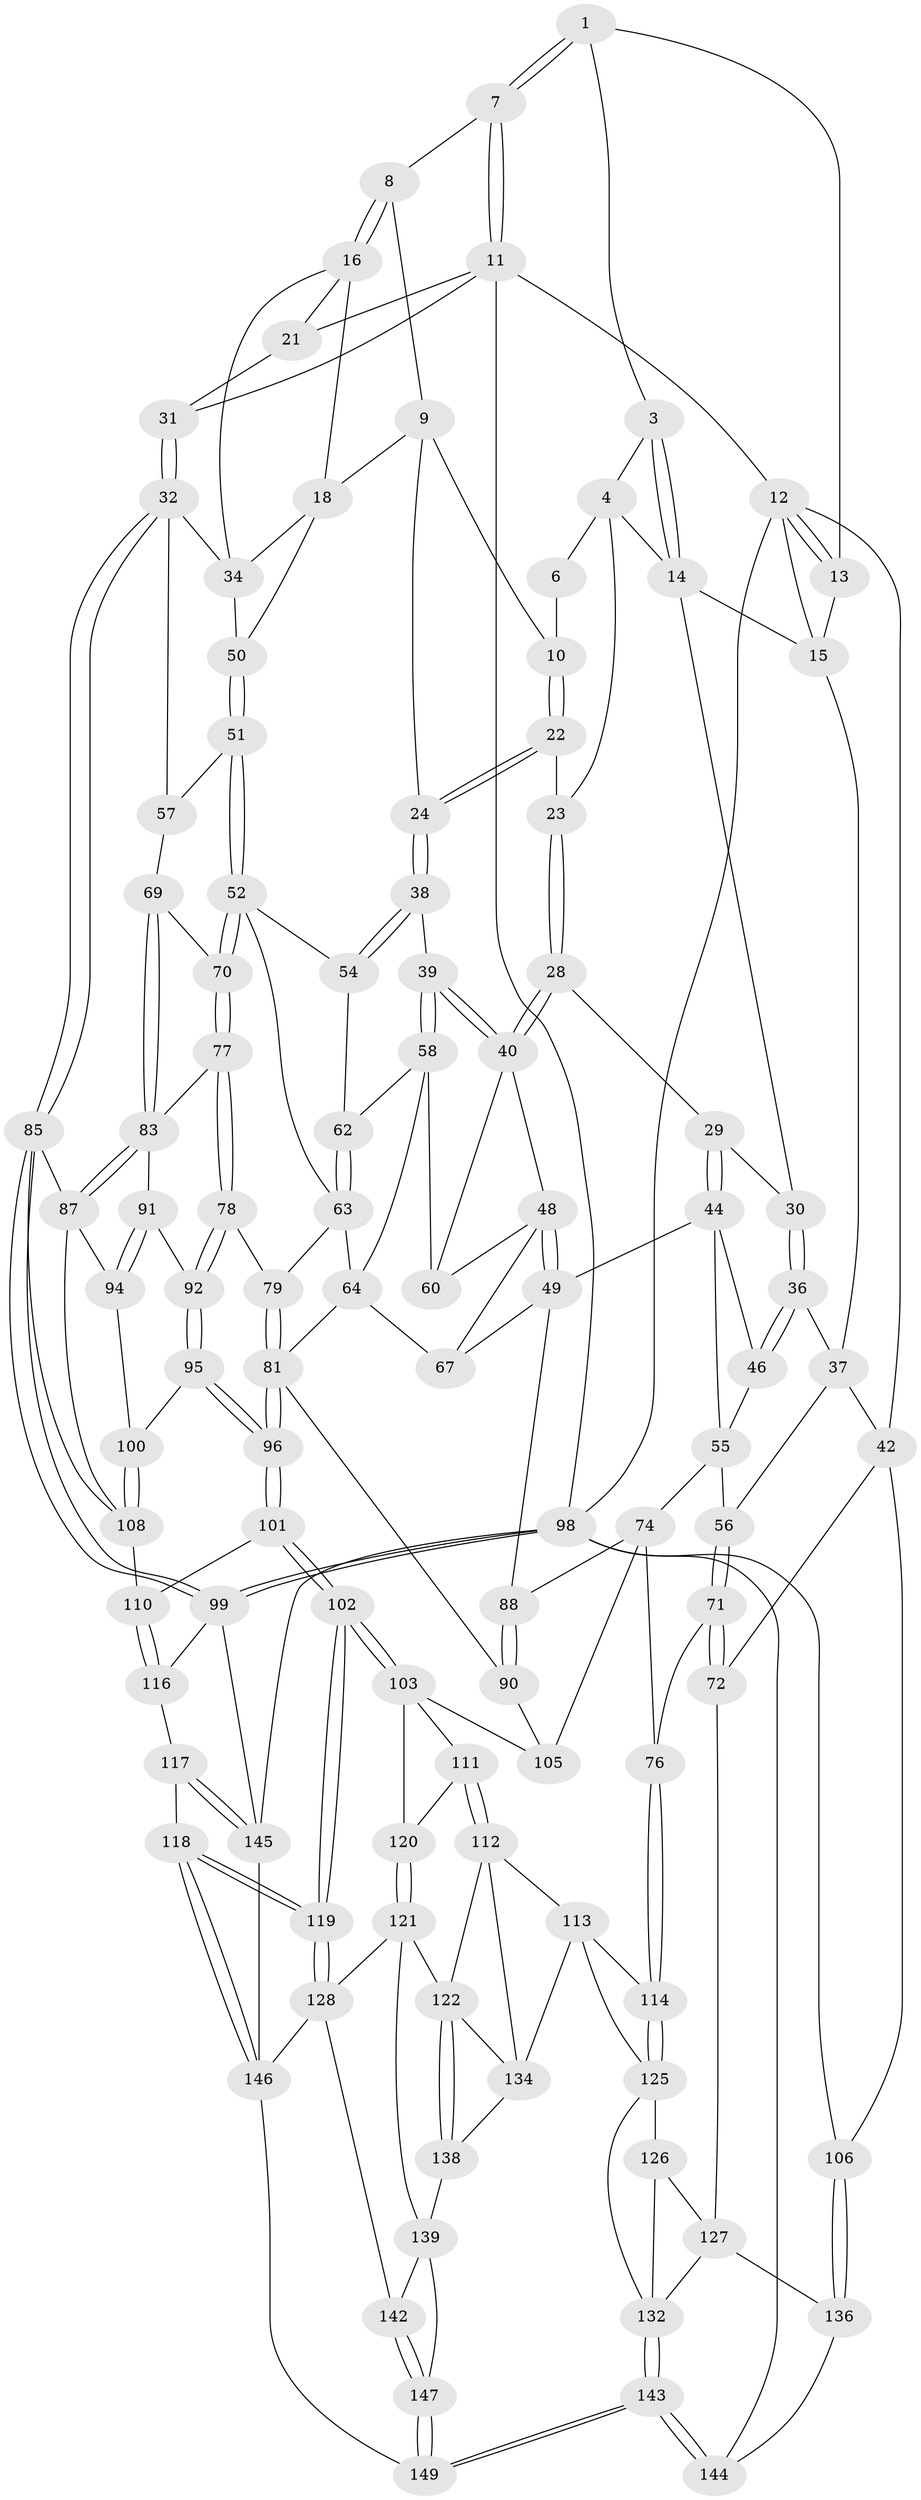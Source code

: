 // original degree distribution, {3: 0.013333333333333334, 4: 0.24666666666666667, 5: 0.5066666666666667, 6: 0.23333333333333334}
// Generated by graph-tools (version 1.1) at 2025/11/02/27/25 16:11:55]
// undirected, 105 vertices, 239 edges
graph export_dot {
graph [start="1"]
  node [color=gray90,style=filled];
  1 [pos="+0.5963159982589008+0",super="+2"];
  3 [pos="+0.3541303306023186+0"];
  4 [pos="+0.4096378341760861+0.05034393246160107",super="+5"];
  6 [pos="+0.5287760106049589+0.020285322484671464"];
  7 [pos="+0.7830851956967262+0"];
  8 [pos="+0.7813752838636426+0"];
  9 [pos="+0.6771356147114709+0",super="+19"];
  10 [pos="+0.5868465978114967+0.08336494603726353"];
  11 [pos="+1+0",super="+20"];
  12 [pos="+0+0",super="+27"];
  13 [pos="+0.08511843204951428+0"];
  14 [pos="+0.2400052396279717+0.12540154683734953",super="+25"];
  15 [pos="+0.1581148585610263+0.0864725488547214",super="+26"];
  16 [pos="+0.8401089053447915+0.030023061680160473",super="+17"];
  18 [pos="+0.7530532242397148+0.20530988721999352",super="+43"];
  21 [pos="+0.9760798326054421+0.043898016853282505"];
  22 [pos="+0.5507837823943074+0.1559869081321382"];
  23 [pos="+0.4593931048265363+0.16412032028846607"];
  24 [pos="+0.6703110755546708+0.23708434795516087"];
  28 [pos="+0.4439948069539811+0.18675917760602698"];
  29 [pos="+0.3924907408683295+0.21091342934368204"];
  30 [pos="+0.2564845880965133+0.1777377305950926"];
  31 [pos="+1+0.17426509498558657"];
  32 [pos="+1+0.3018137429408085",super="+33"];
  34 [pos="+1+0.21024600766174364",super="+35"];
  36 [pos="+0.20132251190904815+0.25209274111651914"];
  37 [pos="+0.07845821071670457+0.20453686141541125",super="+41"];
  38 [pos="+0.6682845127999603+0.24825535036716243"];
  39 [pos="+0.5897223605582156+0.3222736573010618"];
  40 [pos="+0.4814144378293663+0.28395472860963816",super="+47"];
  42 [pos="+0+0.3778780401607358",super="+73"];
  44 [pos="+0.3216086488428634+0.3802564083137373",super="+45"];
  46 [pos="+0.2031664929026677+0.26323486011911873"];
  48 [pos="+0.374335898011807+0.3825280003266647",super="+61"];
  49 [pos="+0.34946876282831063+0.38769415760262677",super="+80"];
  50 [pos="+0.8280231091513963+0.2928707786882737"];
  51 [pos="+0.8352838746673505+0.3463415833239535"];
  52 [pos="+0.7930901802123492+0.38487230571975467",super="+53"];
  54 [pos="+0.6989901756877509+0.3161795380886318"];
  55 [pos="+0.08590473280378025+0.37080649161755935",super="+68"];
  56 [pos="+0.08054669547548969+0.37083336603458117"];
  57 [pos="+0.9477826215062124+0.36083512195425194"];
  58 [pos="+0.5887769800046089+0.32585893357812007",super="+59"];
  60 [pos="+0.4876739638808573+0.35210991714636486"];
  62 [pos="+0.6441594246913449+0.38797596402277984"];
  63 [pos="+0.6430727116069636+0.4298004722296998",super="+65"];
  64 [pos="+0.5679874998951903+0.3942376568787065",super="+66"];
  67 [pos="+0.49281201831412996+0.4236046232984894"];
  69 [pos="+0.8754866497584242+0.453491377535297"];
  70 [pos="+0.7929581283612842+0.40935604253026503"];
  71 [pos="+0.04029619416183612+0.6669008641643894"];
  72 [pos="+0.010029958073717427+0.6787811191796272"];
  74 [pos="+0.23858079080904757+0.5121259931031447",super="+75"];
  76 [pos="+0.18231530872307958+0.6405795698273079"];
  77 [pos="+0.7681611378153276+0.4535146701749744"];
  78 [pos="+0.689588850604971+0.4726141807337796"];
  79 [pos="+0.6712874958576399+0.4695504607186866"];
  81 [pos="+0.5830066203771305+0.5586669044176285",super="+82"];
  83 [pos="+0.8922257597007718+0.5226668322080178",super="+84"];
  85 [pos="+1+0.6787059220961754",super="+86"];
  87 [pos="+0.9281028424770317+0.5753837121579815",super="+93"];
  88 [pos="+0.4267232821428687+0.4918897921348978",super="+89"];
  90 [pos="+0.49734033766165564+0.5457340182284224",super="+97"];
  91 [pos="+0.7810478062533357+0.5067644431659702"];
  92 [pos="+0.7390610745322171+0.5648772745502522"];
  94 [pos="+0.8232633723505183+0.5722323888932361"];
  95 [pos="+0.7389863478963352+0.5955570895475113"];
  96 [pos="+0.6163276333121297+0.6350467696142642"];
  98 [pos="+1+1",super="+107"];
  99 [pos="+1+0.7493184460131713",super="+115"];
  100 [pos="+0.7423045268943363+0.5969015355117296"];
  101 [pos="+0.6053331773832988+0.7181476069222934"];
  102 [pos="+0.5593832954008594+0.7662701406597442"];
  103 [pos="+0.5410581460347546+0.7657183744405618",super="+104"];
  105 [pos="+0.39081839099158955+0.6553265384484852"];
  106 [pos="+0+1"];
  108 [pos="+0.7805947725221912+0.6581949284581149",super="+109"];
  110 [pos="+0.7531617852284346+0.7520206383020132"];
  111 [pos="+0.36453581523421164+0.8081169111335575"];
  112 [pos="+0.3159264249306177+0.8347308806366012",super="+124"];
  113 [pos="+0.3045710613022875+0.830244915210278",super="+130"];
  114 [pos="+0.2752035101675942+0.8105235718672952"];
  116 [pos="+0.7963924429738769+0.8464174344503484"];
  117 [pos="+0.750449635106554+0.8955674587298984"];
  118 [pos="+0.6053302759651056+0.89364445914884"];
  119 [pos="+0.6025667844505337+0.8902053813631173"];
  120 [pos="+0.48448100396396104+0.8035973728883159"];
  121 [pos="+0.4327111747058036+0.8935079921747845",super="+129"];
  122 [pos="+0.3938001047043748+0.8893534218149384",super="+123"];
  125 [pos="+0.21624245837779624+0.8771773763364502",super="+131"];
  126 [pos="+0.20337173423217736+0.8762252269078347"];
  127 [pos="+0.03876174110754389+0.741662154037567",super="+135"];
  128 [pos="+0.5158700003533562+0.9271086147049594",super="+141"];
  132 [pos="+0.18232800035290728+0.9922634009326029",super="+133"];
  134 [pos="+0.2994630409394247+0.9519454454883347",super="+137"];
  136 [pos="+0.060796503988730065+0.9430704935747997"];
  138 [pos="+0.35436243181160104+1"];
  139 [pos="+0.43518966965847056+0.9266725410869856",super="+140"];
  142 [pos="+0.4873174791119337+0.961982081659146"];
  143 [pos="+0.19609001745475418+1"];
  144 [pos="+0.18689103965514897+1"];
  145 [pos="+0.7957088532883175+1",super="+150"];
  146 [pos="+0.6083517117649815+1",super="+148"];
  147 [pos="+0.36699928194097786+1"];
  149 [pos="+0.35629150005270693+1"];
  1 -- 7;
  1 -- 7;
  1 -- 3;
  1 -- 13;
  3 -- 4;
  3 -- 14;
  3 -- 14;
  4 -- 14;
  4 -- 6;
  4 -- 23;
  6 -- 10;
  7 -- 8;
  7 -- 11;
  7 -- 11;
  8 -- 9;
  8 -- 16;
  8 -- 16;
  9 -- 10;
  9 -- 24;
  9 -- 18;
  10 -- 22;
  10 -- 22;
  11 -- 12;
  11 -- 98;
  11 -- 21;
  11 -- 31;
  12 -- 13;
  12 -- 13;
  12 -- 42;
  12 -- 15;
  12 -- 98;
  13 -- 15;
  14 -- 15;
  14 -- 30;
  15 -- 37;
  16 -- 21;
  16 -- 18;
  16 -- 34;
  18 -- 34;
  18 -- 50;
  21 -- 31;
  22 -- 23;
  22 -- 24;
  22 -- 24;
  23 -- 28;
  23 -- 28;
  24 -- 38;
  24 -- 38;
  28 -- 29;
  28 -- 40;
  28 -- 40;
  29 -- 30;
  29 -- 44;
  29 -- 44;
  30 -- 36;
  30 -- 36;
  31 -- 32;
  31 -- 32;
  32 -- 85;
  32 -- 85;
  32 -- 57;
  32 -- 34;
  34 -- 50;
  36 -- 37;
  36 -- 46;
  36 -- 46;
  37 -- 56;
  37 -- 42;
  38 -- 39;
  38 -- 54;
  38 -- 54;
  39 -- 40;
  39 -- 40;
  39 -- 58;
  39 -- 58;
  40 -- 48;
  40 -- 60;
  42 -- 72;
  42 -- 106;
  44 -- 49;
  44 -- 46;
  44 -- 55;
  46 -- 55;
  48 -- 49;
  48 -- 49;
  48 -- 67;
  48 -- 60;
  49 -- 88;
  49 -- 67;
  50 -- 51;
  50 -- 51;
  51 -- 52;
  51 -- 52;
  51 -- 57;
  52 -- 70;
  52 -- 70;
  52 -- 54;
  52 -- 63;
  54 -- 62;
  55 -- 56;
  55 -- 74;
  56 -- 71;
  56 -- 71;
  57 -- 69;
  58 -- 62;
  58 -- 64;
  58 -- 60;
  62 -- 63;
  62 -- 63;
  63 -- 64;
  63 -- 79;
  64 -- 81;
  64 -- 67;
  69 -- 70;
  69 -- 83;
  69 -- 83;
  70 -- 77;
  70 -- 77;
  71 -- 72;
  71 -- 72;
  71 -- 76;
  72 -- 127;
  74 -- 105;
  74 -- 76;
  74 -- 88;
  76 -- 114;
  76 -- 114;
  77 -- 78;
  77 -- 78;
  77 -- 83;
  78 -- 79;
  78 -- 92;
  78 -- 92;
  79 -- 81;
  79 -- 81;
  81 -- 96;
  81 -- 96;
  81 -- 90;
  83 -- 87;
  83 -- 87;
  83 -- 91;
  85 -- 99;
  85 -- 99;
  85 -- 87;
  85 -- 108;
  87 -- 108;
  87 -- 94;
  88 -- 90 [weight=2];
  88 -- 90;
  90 -- 105;
  91 -- 92;
  91 -- 94;
  91 -- 94;
  92 -- 95;
  92 -- 95;
  94 -- 100;
  95 -- 96;
  95 -- 96;
  95 -- 100;
  96 -- 101;
  96 -- 101;
  98 -- 99;
  98 -- 99;
  98 -- 145;
  98 -- 144;
  98 -- 106;
  99 -- 145;
  99 -- 116;
  100 -- 108;
  100 -- 108;
  101 -- 102;
  101 -- 102;
  101 -- 110;
  102 -- 103;
  102 -- 103;
  102 -- 119;
  102 -- 119;
  103 -- 120;
  103 -- 105;
  103 -- 111;
  106 -- 136;
  106 -- 136;
  108 -- 110;
  110 -- 116;
  110 -- 116;
  111 -- 112;
  111 -- 112;
  111 -- 120;
  112 -- 113;
  112 -- 122;
  112 -- 134;
  113 -- 114;
  113 -- 134;
  113 -- 125;
  114 -- 125;
  114 -- 125;
  116 -- 117;
  117 -- 118;
  117 -- 145;
  117 -- 145;
  118 -- 119;
  118 -- 119;
  118 -- 146;
  118 -- 146;
  119 -- 128;
  119 -- 128;
  120 -- 121;
  120 -- 121;
  121 -- 122;
  121 -- 128;
  121 -- 139;
  122 -- 138;
  122 -- 138;
  122 -- 134;
  125 -- 126;
  125 -- 132;
  126 -- 127;
  126 -- 132;
  127 -- 136;
  127 -- 132;
  128 -- 146;
  128 -- 142;
  132 -- 143;
  132 -- 143;
  134 -- 138;
  136 -- 144;
  138 -- 139;
  139 -- 142;
  139 -- 147;
  142 -- 147;
  142 -- 147;
  143 -- 144;
  143 -- 144;
  143 -- 149;
  143 -- 149;
  145 -- 146;
  146 -- 149;
  147 -- 149;
  147 -- 149;
}
